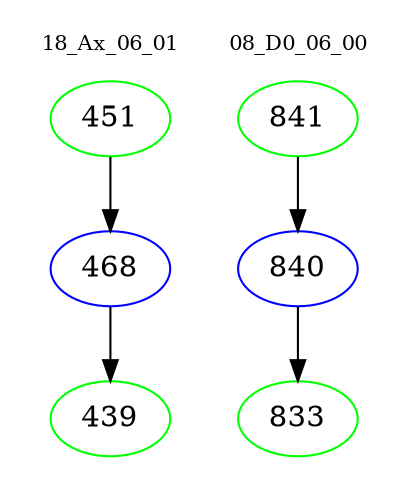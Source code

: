 digraph{
subgraph cluster_0 {
color = white
label = "18_Ax_06_01";
fontsize=10;
T0_451 [label="451", color="green"]
T0_451 -> T0_468 [color="black"]
T0_468 [label="468", color="blue"]
T0_468 -> T0_439 [color="black"]
T0_439 [label="439", color="green"]
}
subgraph cluster_1 {
color = white
label = "08_D0_06_00";
fontsize=10;
T1_841 [label="841", color="green"]
T1_841 -> T1_840 [color="black"]
T1_840 [label="840", color="blue"]
T1_840 -> T1_833 [color="black"]
T1_833 [label="833", color="green"]
}
}
